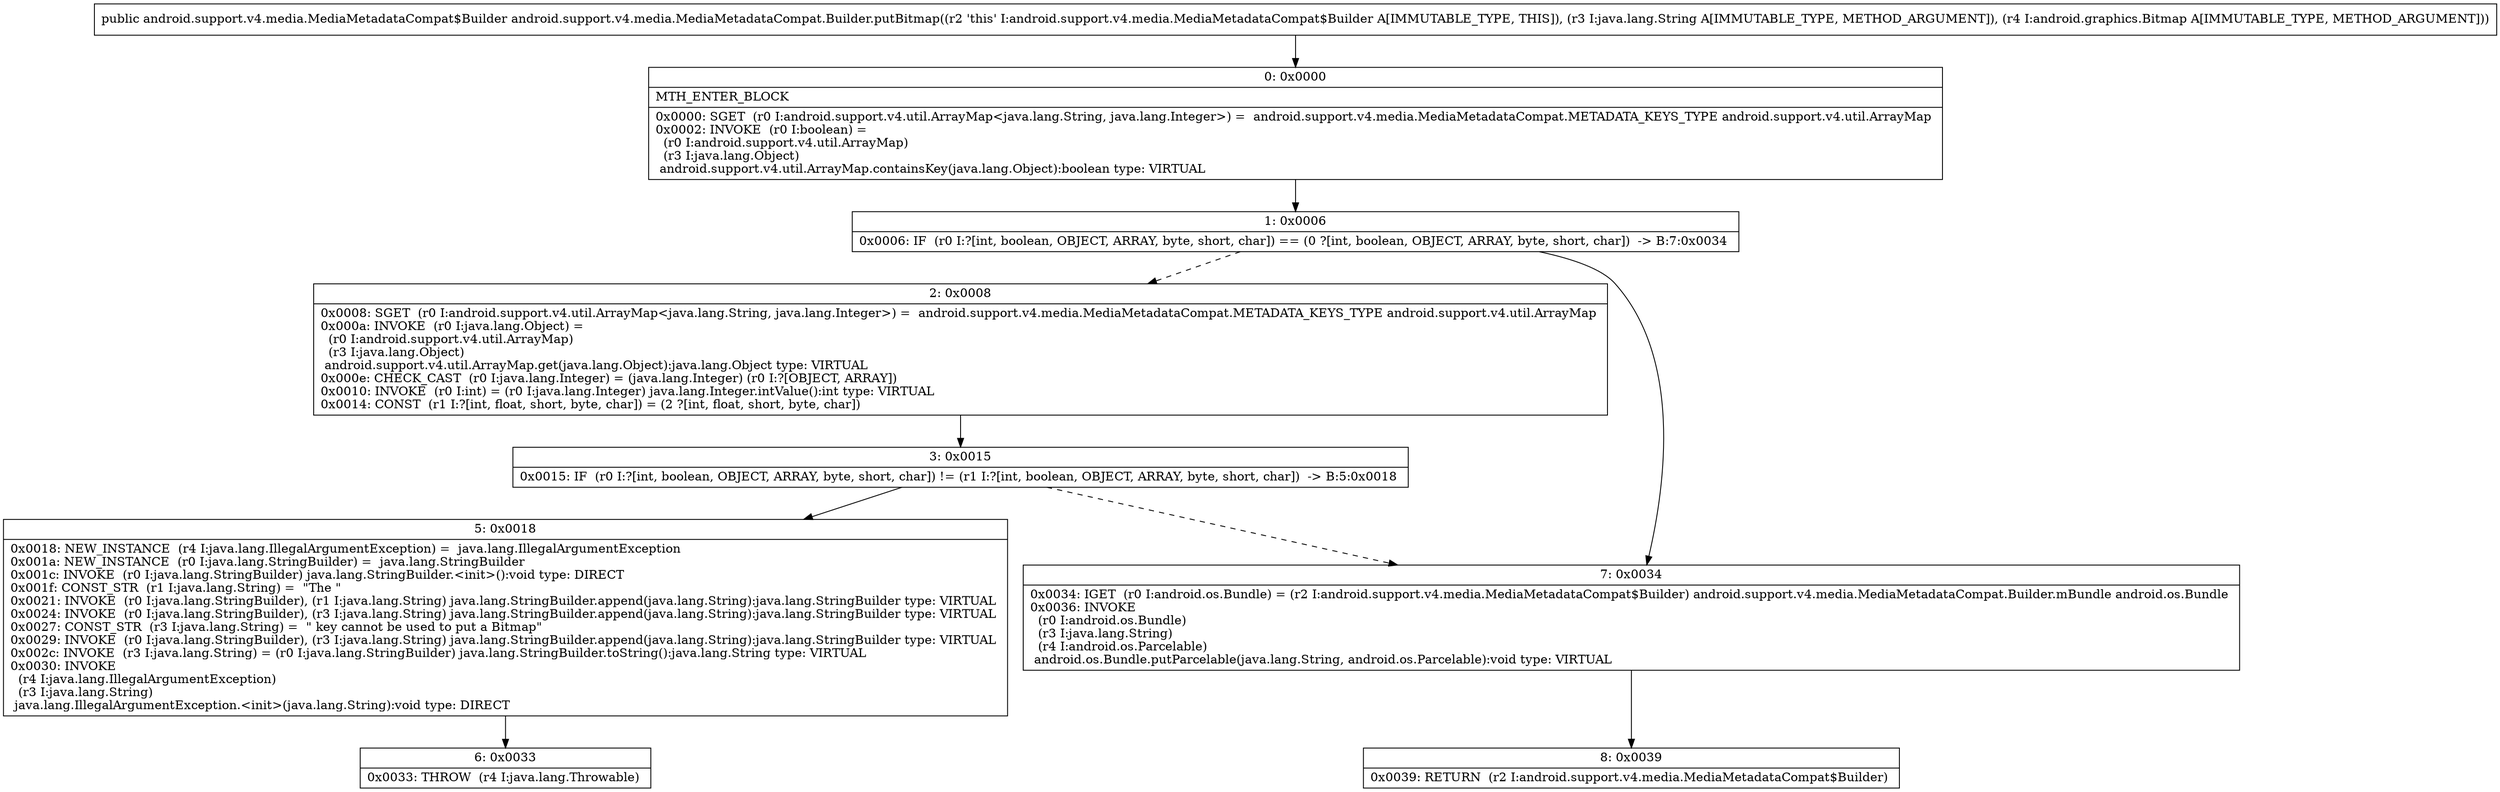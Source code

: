 digraph "CFG forandroid.support.v4.media.MediaMetadataCompat.Builder.putBitmap(Ljava\/lang\/String;Landroid\/graphics\/Bitmap;)Landroid\/support\/v4\/media\/MediaMetadataCompat$Builder;" {
Node_0 [shape=record,label="{0\:\ 0x0000|MTH_ENTER_BLOCK\l|0x0000: SGET  (r0 I:android.support.v4.util.ArrayMap\<java.lang.String, java.lang.Integer\>) =  android.support.v4.media.MediaMetadataCompat.METADATA_KEYS_TYPE android.support.v4.util.ArrayMap \l0x0002: INVOKE  (r0 I:boolean) = \l  (r0 I:android.support.v4.util.ArrayMap)\l  (r3 I:java.lang.Object)\l android.support.v4.util.ArrayMap.containsKey(java.lang.Object):boolean type: VIRTUAL \l}"];
Node_1 [shape=record,label="{1\:\ 0x0006|0x0006: IF  (r0 I:?[int, boolean, OBJECT, ARRAY, byte, short, char]) == (0 ?[int, boolean, OBJECT, ARRAY, byte, short, char])  \-\> B:7:0x0034 \l}"];
Node_2 [shape=record,label="{2\:\ 0x0008|0x0008: SGET  (r0 I:android.support.v4.util.ArrayMap\<java.lang.String, java.lang.Integer\>) =  android.support.v4.media.MediaMetadataCompat.METADATA_KEYS_TYPE android.support.v4.util.ArrayMap \l0x000a: INVOKE  (r0 I:java.lang.Object) = \l  (r0 I:android.support.v4.util.ArrayMap)\l  (r3 I:java.lang.Object)\l android.support.v4.util.ArrayMap.get(java.lang.Object):java.lang.Object type: VIRTUAL \l0x000e: CHECK_CAST  (r0 I:java.lang.Integer) = (java.lang.Integer) (r0 I:?[OBJECT, ARRAY]) \l0x0010: INVOKE  (r0 I:int) = (r0 I:java.lang.Integer) java.lang.Integer.intValue():int type: VIRTUAL \l0x0014: CONST  (r1 I:?[int, float, short, byte, char]) = (2 ?[int, float, short, byte, char]) \l}"];
Node_3 [shape=record,label="{3\:\ 0x0015|0x0015: IF  (r0 I:?[int, boolean, OBJECT, ARRAY, byte, short, char]) != (r1 I:?[int, boolean, OBJECT, ARRAY, byte, short, char])  \-\> B:5:0x0018 \l}"];
Node_5 [shape=record,label="{5\:\ 0x0018|0x0018: NEW_INSTANCE  (r4 I:java.lang.IllegalArgumentException) =  java.lang.IllegalArgumentException \l0x001a: NEW_INSTANCE  (r0 I:java.lang.StringBuilder) =  java.lang.StringBuilder \l0x001c: INVOKE  (r0 I:java.lang.StringBuilder) java.lang.StringBuilder.\<init\>():void type: DIRECT \l0x001f: CONST_STR  (r1 I:java.lang.String) =  \"The \" \l0x0021: INVOKE  (r0 I:java.lang.StringBuilder), (r1 I:java.lang.String) java.lang.StringBuilder.append(java.lang.String):java.lang.StringBuilder type: VIRTUAL \l0x0024: INVOKE  (r0 I:java.lang.StringBuilder), (r3 I:java.lang.String) java.lang.StringBuilder.append(java.lang.String):java.lang.StringBuilder type: VIRTUAL \l0x0027: CONST_STR  (r3 I:java.lang.String) =  \" key cannot be used to put a Bitmap\" \l0x0029: INVOKE  (r0 I:java.lang.StringBuilder), (r3 I:java.lang.String) java.lang.StringBuilder.append(java.lang.String):java.lang.StringBuilder type: VIRTUAL \l0x002c: INVOKE  (r3 I:java.lang.String) = (r0 I:java.lang.StringBuilder) java.lang.StringBuilder.toString():java.lang.String type: VIRTUAL \l0x0030: INVOKE  \l  (r4 I:java.lang.IllegalArgumentException)\l  (r3 I:java.lang.String)\l java.lang.IllegalArgumentException.\<init\>(java.lang.String):void type: DIRECT \l}"];
Node_6 [shape=record,label="{6\:\ 0x0033|0x0033: THROW  (r4 I:java.lang.Throwable) \l}"];
Node_7 [shape=record,label="{7\:\ 0x0034|0x0034: IGET  (r0 I:android.os.Bundle) = (r2 I:android.support.v4.media.MediaMetadataCompat$Builder) android.support.v4.media.MediaMetadataCompat.Builder.mBundle android.os.Bundle \l0x0036: INVOKE  \l  (r0 I:android.os.Bundle)\l  (r3 I:java.lang.String)\l  (r4 I:android.os.Parcelable)\l android.os.Bundle.putParcelable(java.lang.String, android.os.Parcelable):void type: VIRTUAL \l}"];
Node_8 [shape=record,label="{8\:\ 0x0039|0x0039: RETURN  (r2 I:android.support.v4.media.MediaMetadataCompat$Builder) \l}"];
MethodNode[shape=record,label="{public android.support.v4.media.MediaMetadataCompat$Builder android.support.v4.media.MediaMetadataCompat.Builder.putBitmap((r2 'this' I:android.support.v4.media.MediaMetadataCompat$Builder A[IMMUTABLE_TYPE, THIS]), (r3 I:java.lang.String A[IMMUTABLE_TYPE, METHOD_ARGUMENT]), (r4 I:android.graphics.Bitmap A[IMMUTABLE_TYPE, METHOD_ARGUMENT])) }"];
MethodNode -> Node_0;
Node_0 -> Node_1;
Node_1 -> Node_2[style=dashed];
Node_1 -> Node_7;
Node_2 -> Node_3;
Node_3 -> Node_5;
Node_3 -> Node_7[style=dashed];
Node_5 -> Node_6;
Node_7 -> Node_8;
}

